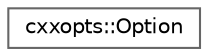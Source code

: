 digraph "Graphical Class Hierarchy"
{
 // LATEX_PDF_SIZE
  bgcolor="transparent";
  edge [fontname=Helvetica,fontsize=10,labelfontname=Helvetica,labelfontsize=10];
  node [fontname=Helvetica,fontsize=10,shape=box,height=0.2,width=0.4];
  rankdir="LR";
  Node0 [id="Node000000",label="cxxopts::Option",height=0.2,width=0.4,color="grey40", fillcolor="white", style="filled",URL="$structcxxopts_1_1_option.html",tooltip=" "];
}
